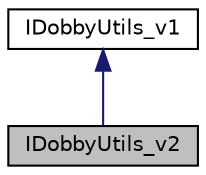 digraph "IDobbyUtils_v2"
{
 // LATEX_PDF_SIZE
  edge [fontname="Helvetica",fontsize="10",labelfontname="Helvetica",labelfontsize="10"];
  node [fontname="Helvetica",fontsize="10",shape=record];
  Node1 [label="IDobbyUtils_v2",height=0.2,width=0.4,color="black", fillcolor="grey75", style="filled", fontcolor="black",tooltip="Second version of the interface containing extra functions for working with iptables."];
  Node2 -> Node1 [dir="back",color="midnightblue",fontsize="10",style="solid",fontname="Helvetica"];
  Node2 [label="IDobbyUtils_v1",height=0.2,width=0.4,color="black", fillcolor="white", style="filled",URL="$classIDobbyUtils__v1.html",tooltip="Interface that exports some utilities that plugins may find useful."];
}
